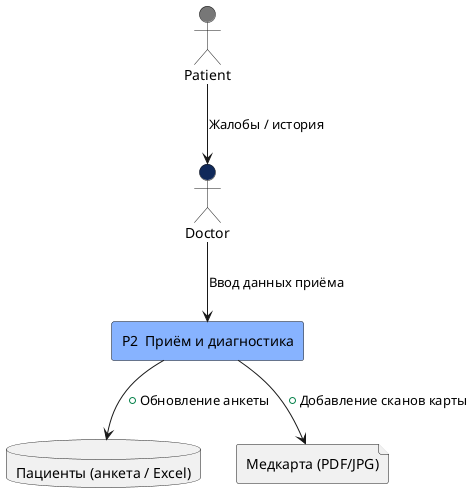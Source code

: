 @startuml DFD_B_Doctor_Visit
actor Patient #777777
actor Doctor  #10295A

rectangle "P2  Приём и диагностика" as P2 #87B3FF

database D2 as "Пациенты (анкета / Excel)"
file     D3 as "Медкарта (PDF/JPG)"

Patient --> Doctor : Жалобы / история
Doctor  --> P2 : Ввод данных приёма
P2 --> D2 : + Обновление анкеты
P2 --> D3 : + Добавление сканов карты
@enduml
